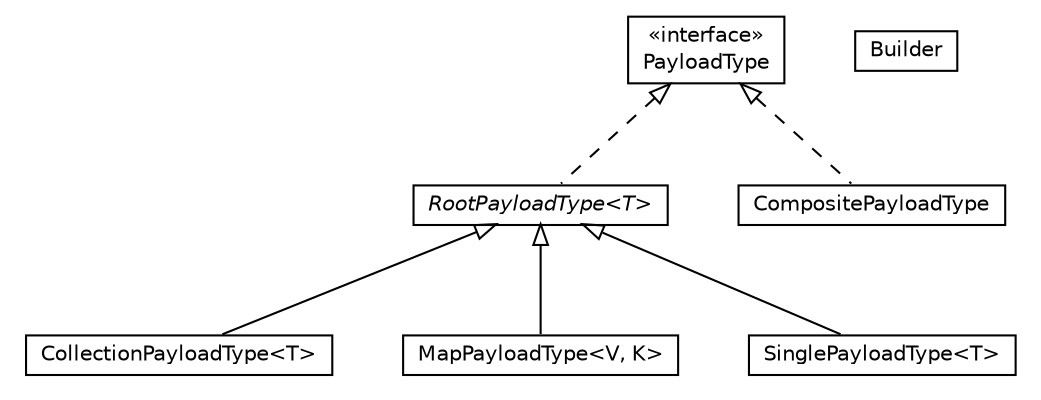 #!/usr/local/bin/dot
#
# Class diagram 
# Generated by UMLGraph version R5_6-24-gf6e263 (http://www.umlgraph.org/)
#

digraph G {
	edge [fontname="Helvetica",fontsize=10,labelfontname="Helvetica",labelfontsize=10];
	node [fontname="Helvetica",fontsize=10,shape=plaintext];
	nodesep=0.25;
	ranksep=0.5;
	// io.reinert.requestor.core.payload.type.RootPayloadType<T>
	c2314 [label=<<table title="io.reinert.requestor.core.payload.type.RootPayloadType" border="0" cellborder="1" cellspacing="0" cellpadding="2" port="p" href="./RootPayloadType.html">
		<tr><td><table border="0" cellspacing="0" cellpadding="1">
<tr><td align="center" balign="center"><font face="Helvetica-Oblique"> RootPayloadType&lt;T&gt; </font></td></tr>
		</table></td></tr>
		</table>>, URL="./RootPayloadType.html", fontname="Helvetica", fontcolor="black", fontsize=10.0];
	// io.reinert.requestor.core.payload.type.PayloadType
	c2315 [label=<<table title="io.reinert.requestor.core.payload.type.PayloadType" border="0" cellborder="1" cellspacing="0" cellpadding="2" port="p" href="./PayloadType.html">
		<tr><td><table border="0" cellspacing="0" cellpadding="1">
<tr><td align="center" balign="center"> &#171;interface&#187; </td></tr>
<tr><td align="center" balign="center"> PayloadType </td></tr>
		</table></td></tr>
		</table>>, URL="./PayloadType.html", fontname="Helvetica", fontcolor="black", fontsize=10.0];
	// io.reinert.requestor.core.payload.type.CollectionPayloadType<T>
	c2316 [label=<<table title="io.reinert.requestor.core.payload.type.CollectionPayloadType" border="0" cellborder="1" cellspacing="0" cellpadding="2" port="p" href="./CollectionPayloadType.html">
		<tr><td><table border="0" cellspacing="0" cellpadding="1">
<tr><td align="center" balign="center"> CollectionPayloadType&lt;T&gt; </td></tr>
		</table></td></tr>
		</table>>, URL="./CollectionPayloadType.html", fontname="Helvetica", fontcolor="black", fontsize=10.0];
	// io.reinert.requestor.core.payload.type.MapPayloadType<V, K>
	c2317 [label=<<table title="io.reinert.requestor.core.payload.type.MapPayloadType" border="0" cellborder="1" cellspacing="0" cellpadding="2" port="p" href="./MapPayloadType.html">
		<tr><td><table border="0" cellspacing="0" cellpadding="1">
<tr><td align="center" balign="center"> MapPayloadType&lt;V, K&gt; </td></tr>
		</table></td></tr>
		</table>>, URL="./MapPayloadType.html", fontname="Helvetica", fontcolor="black", fontsize=10.0];
	// io.reinert.requestor.core.payload.type.CompositePayloadType
	c2318 [label=<<table title="io.reinert.requestor.core.payload.type.CompositePayloadType" border="0" cellborder="1" cellspacing="0" cellpadding="2" port="p" href="./CompositePayloadType.html">
		<tr><td><table border="0" cellspacing="0" cellpadding="1">
<tr><td align="center" balign="center"> CompositePayloadType </td></tr>
		</table></td></tr>
		</table>>, URL="./CompositePayloadType.html", fontname="Helvetica", fontcolor="black", fontsize=10.0];
	// io.reinert.requestor.core.payload.type.CompositePayloadType.Builder
	c2319 [label=<<table title="io.reinert.requestor.core.payload.type.CompositePayloadType.Builder" border="0" cellborder="1" cellspacing="0" cellpadding="2" port="p" href="./CompositePayloadType.Builder.html">
		<tr><td><table border="0" cellspacing="0" cellpadding="1">
<tr><td align="center" balign="center"> Builder </td></tr>
		</table></td></tr>
		</table>>, URL="./CompositePayloadType.Builder.html", fontname="Helvetica", fontcolor="black", fontsize=10.0];
	// io.reinert.requestor.core.payload.type.SinglePayloadType<T>
	c2320 [label=<<table title="io.reinert.requestor.core.payload.type.SinglePayloadType" border="0" cellborder="1" cellspacing="0" cellpadding="2" port="p" href="./SinglePayloadType.html">
		<tr><td><table border="0" cellspacing="0" cellpadding="1">
<tr><td align="center" balign="center"> SinglePayloadType&lt;T&gt; </td></tr>
		</table></td></tr>
		</table>>, URL="./SinglePayloadType.html", fontname="Helvetica", fontcolor="black", fontsize=10.0];
	//io.reinert.requestor.core.payload.type.RootPayloadType<T> implements io.reinert.requestor.core.payload.type.PayloadType
	c2315:p -> c2314:p [dir=back,arrowtail=empty,style=dashed];
	//io.reinert.requestor.core.payload.type.CollectionPayloadType<T> extends io.reinert.requestor.core.payload.type.RootPayloadType<java.util.Collection<T>>
	c2314:p -> c2316:p [dir=back,arrowtail=empty];
	//io.reinert.requestor.core.payload.type.MapPayloadType<V, K> extends io.reinert.requestor.core.payload.type.RootPayloadType<java.util.Map<K, V>>
	c2314:p -> c2317:p [dir=back,arrowtail=empty];
	//io.reinert.requestor.core.payload.type.CompositePayloadType implements io.reinert.requestor.core.payload.type.PayloadType
	c2315:p -> c2318:p [dir=back,arrowtail=empty,style=dashed];
	//io.reinert.requestor.core.payload.type.SinglePayloadType<T> extends io.reinert.requestor.core.payload.type.RootPayloadType<T>
	c2314:p -> c2320:p [dir=back,arrowtail=empty];
}

